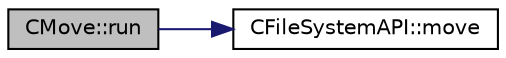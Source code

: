 digraph "CMove::run"
{
 // LATEX_PDF_SIZE
  edge [fontname="Helvetica",fontsize="10",labelfontname="Helvetica",labelfontsize="10"];
  node [fontname="Helvetica",fontsize="10",shape=record];
  rankdir="LR";
  Node1 [label="CMove::run",height=0.2,width=0.4,color="black", fillcolor="grey75", style="filled", fontcolor="black",tooltip=" "];
  Node1 -> Node2 [color="midnightblue",fontsize="10",style="solid",fontname="Helvetica"];
  Node2 [label="CFileSystemAPI::move",height=0.2,width=0.4,color="black", fillcolor="white", style="filled",URL="$classCFileSystemAPI.html#a2ecaa6fb5f3df0c05aa9286afeb2a85b",tooltip=" "];
}

